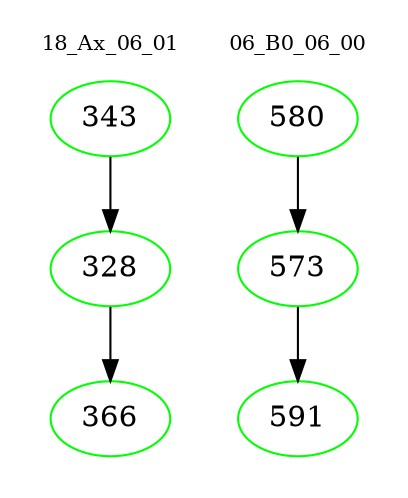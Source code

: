 digraph{
subgraph cluster_0 {
color = white
label = "18_Ax_06_01";
fontsize=10;
T0_343 [label="343", color="green"]
T0_343 -> T0_328 [color="black"]
T0_328 [label="328", color="green"]
T0_328 -> T0_366 [color="black"]
T0_366 [label="366", color="green"]
}
subgraph cluster_1 {
color = white
label = "06_B0_06_00";
fontsize=10;
T1_580 [label="580", color="green"]
T1_580 -> T1_573 [color="black"]
T1_573 [label="573", color="green"]
T1_573 -> T1_591 [color="black"]
T1_591 [label="591", color="green"]
}
}

